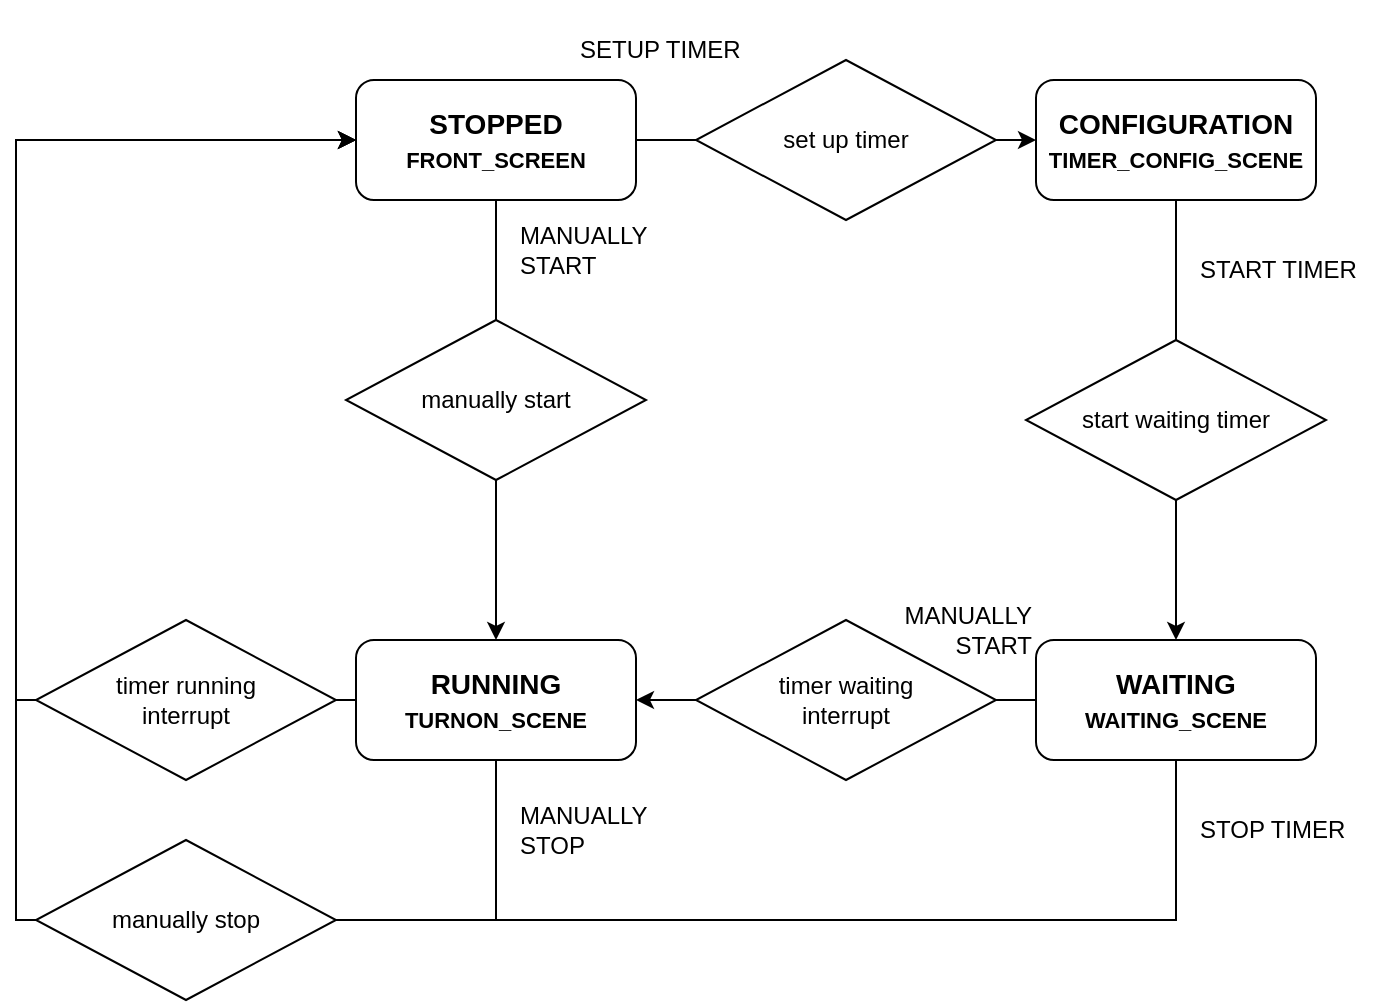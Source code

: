 <mxfile version="24.4.4" type="device">
  <diagram name="Page-1" id="fZQQdVqstnFXQa2sazni">
    <mxGraphModel dx="1426" dy="785" grid="1" gridSize="10" guides="1" tooltips="1" connect="1" arrows="1" fold="1" page="1" pageScale="1" pageWidth="850" pageHeight="1100" math="0" shadow="0">
      <root>
        <mxCell id="0" />
        <mxCell id="1" parent="0" />
        <mxCell id="JPCS9GuVshd0Gr2abagE-15" style="edgeStyle=orthogonalEdgeStyle;rounded=0;orthogonalLoop=1;jettySize=auto;html=1;entryX=0;entryY=0.5;entryDx=0;entryDy=0;fontStyle=1;fontSize=14;" parent="1" source="JPCS9GuVshd0Gr2abagE-1" target="JPCS9GuVshd0Gr2abagE-6" edge="1">
          <mxGeometry relative="1" as="geometry">
            <Array as="points">
              <mxPoint x="120" y="360" />
              <mxPoint x="120" y="80" />
            </Array>
          </mxGeometry>
        </mxCell>
        <mxCell id="JPCS9GuVshd0Gr2abagE-27" style="edgeStyle=orthogonalEdgeStyle;rounded=0;orthogonalLoop=1;jettySize=auto;html=1;entryX=0;entryY=0.5;entryDx=0;entryDy=0;" parent="1" source="JPCS9GuVshd0Gr2abagE-1" target="JPCS9GuVshd0Gr2abagE-6" edge="1">
          <mxGeometry relative="1" as="geometry">
            <Array as="points">
              <mxPoint x="360" y="470" />
              <mxPoint x="120" y="470" />
              <mxPoint x="120" y="80" />
            </Array>
          </mxGeometry>
        </mxCell>
        <mxCell id="JPCS9GuVshd0Gr2abagE-1" value="RUNNING&lt;div&gt;&lt;font style=&quot;font-size: 11px;&quot;&gt;TURNON_SCENE&lt;/font&gt;&lt;br&gt;&lt;/div&gt;" style="rounded=1;whiteSpace=wrap;html=1;glass=0;fontStyle=1;fontSize=14;" parent="1" vertex="1">
          <mxGeometry x="290" y="330" width="140" height="60" as="geometry" />
        </mxCell>
        <mxCell id="JPCS9GuVshd0Gr2abagE-10" style="edgeStyle=orthogonalEdgeStyle;rounded=0;orthogonalLoop=1;jettySize=auto;html=1;exitX=0.5;exitY=1;exitDx=0;exitDy=0;entryX=0.5;entryY=0;entryDx=0;entryDy=0;fontStyle=1;fontSize=14;" parent="1" source="JPCS9GuVshd0Gr2abagE-6" target="JPCS9GuVshd0Gr2abagE-1" edge="1">
          <mxGeometry relative="1" as="geometry" />
        </mxCell>
        <mxCell id="JPCS9GuVshd0Gr2abagE-12" style="edgeStyle=orthogonalEdgeStyle;rounded=0;orthogonalLoop=1;jettySize=auto;html=1;entryX=0;entryY=0.5;entryDx=0;entryDy=0;fontStyle=1;fontSize=14;" parent="1" source="JPCS9GuVshd0Gr2abagE-6" target="JPCS9GuVshd0Gr2abagE-9" edge="1">
          <mxGeometry relative="1" as="geometry" />
        </mxCell>
        <mxCell id="JPCS9GuVshd0Gr2abagE-6" value="STOPPED&lt;div&gt;&lt;font style=&quot;font-size: 11px;&quot;&gt;FRONT_SCREEN&lt;/font&gt;&lt;br&gt;&lt;/div&gt;" style="rounded=1;whiteSpace=wrap;html=1;fontStyle=1;fontSize=14;" parent="1" vertex="1">
          <mxGeometry x="290" y="50" width="140" height="60" as="geometry" />
        </mxCell>
        <mxCell id="JPCS9GuVshd0Gr2abagE-14" style="edgeStyle=orthogonalEdgeStyle;rounded=0;orthogonalLoop=1;jettySize=auto;html=1;entryX=1;entryY=0.5;entryDx=0;entryDy=0;fontStyle=1;fontSize=14;" parent="1" source="JPCS9GuVshd0Gr2abagE-8" target="JPCS9GuVshd0Gr2abagE-1" edge="1">
          <mxGeometry relative="1" as="geometry" />
        </mxCell>
        <mxCell id="JPCS9GuVshd0Gr2abagE-17" style="edgeStyle=orthogonalEdgeStyle;rounded=0;orthogonalLoop=1;jettySize=auto;html=1;entryX=0;entryY=0.5;entryDx=0;entryDy=0;fontStyle=1;fontSize=14;" parent="1" source="JPCS9GuVshd0Gr2abagE-8" target="JPCS9GuVshd0Gr2abagE-6" edge="1">
          <mxGeometry relative="1" as="geometry">
            <Array as="points">
              <mxPoint x="700" y="470" />
              <mxPoint x="120" y="470" />
              <mxPoint x="120" y="80" />
            </Array>
          </mxGeometry>
        </mxCell>
        <mxCell id="JPCS9GuVshd0Gr2abagE-8" value="WAITING&lt;div&gt;&lt;font style=&quot;font-size: 11px;&quot;&gt;WAITING_SCENE&lt;/font&gt;&lt;br&gt;&lt;/div&gt;" style="rounded=1;whiteSpace=wrap;html=1;glass=0;fontStyle=1;fontSize=14;" parent="1" vertex="1">
          <mxGeometry x="630" y="330" width="140" height="60" as="geometry" />
        </mxCell>
        <mxCell id="JPCS9GuVshd0Gr2abagE-13" style="edgeStyle=orthogonalEdgeStyle;rounded=0;orthogonalLoop=1;jettySize=auto;html=1;entryX=0.5;entryY=0;entryDx=0;entryDy=0;fontStyle=1;fontSize=14;" parent="1" source="JPCS9GuVshd0Gr2abagE-9" target="JPCS9GuVshd0Gr2abagE-8" edge="1">
          <mxGeometry relative="1" as="geometry" />
        </mxCell>
        <mxCell id="JPCS9GuVshd0Gr2abagE-9" value="CONFIGURATION&lt;div&gt;&lt;font style=&quot;font-size: 11px;&quot;&gt;TIMER_CONFIG_SCENE&lt;/font&gt;&lt;br&gt;&lt;/div&gt;" style="rounded=1;whiteSpace=wrap;html=1;glass=0;fontStyle=1;fontSize=14;" parent="1" vertex="1">
          <mxGeometry x="630" y="50" width="140" height="60" as="geometry" />
        </mxCell>
        <mxCell id="JPCS9GuVshd0Gr2abagE-19" value="set up timer" style="rhombus;whiteSpace=wrap;html=1;" parent="1" vertex="1">
          <mxGeometry x="460" y="40" width="150" height="80" as="geometry" />
        </mxCell>
        <mxCell id="JPCS9GuVshd0Gr2abagE-21" value="start waiting timer" style="rhombus;whiteSpace=wrap;html=1;" parent="1" vertex="1">
          <mxGeometry x="625" y="180" width="150" height="80" as="geometry" />
        </mxCell>
        <mxCell id="JPCS9GuVshd0Gr2abagE-22" value="timer waiting&lt;div&gt;interrupt&lt;/div&gt;" style="rhombus;whiteSpace=wrap;html=1;" parent="1" vertex="1">
          <mxGeometry x="460" y="320" width="150" height="80" as="geometry" />
        </mxCell>
        <mxCell id="JPCS9GuVshd0Gr2abagE-23" value="manually start" style="rhombus;whiteSpace=wrap;html=1;" parent="1" vertex="1">
          <mxGeometry x="285" y="170" width="150" height="80" as="geometry" />
        </mxCell>
        <mxCell id="JPCS9GuVshd0Gr2abagE-25" value="timer running&lt;div&gt;interrupt&lt;/div&gt;" style="rhombus;whiteSpace=wrap;html=1;" parent="1" vertex="1">
          <mxGeometry x="130" y="320" width="150" height="80" as="geometry" />
        </mxCell>
        <mxCell id="JPCS9GuVshd0Gr2abagE-26" value="manually stop" style="rhombus;whiteSpace=wrap;html=1;" parent="1" vertex="1">
          <mxGeometry x="130" y="430" width="150" height="80" as="geometry" />
        </mxCell>
        <mxCell id="LfenQmNB5u1Wb_rZF03j-1" value="MANUALLY START" style="text;html=1;align=left;verticalAlign=middle;whiteSpace=wrap;rounded=0;" vertex="1" parent="1">
          <mxGeometry x="370" y="110" width="90" height="50" as="geometry" />
        </mxCell>
        <mxCell id="LfenQmNB5u1Wb_rZF03j-2" value="SETUP TIMER" style="text;html=1;align=left;verticalAlign=middle;whiteSpace=wrap;rounded=0;" vertex="1" parent="1">
          <mxGeometry x="400" y="10" width="90" height="50" as="geometry" />
        </mxCell>
        <mxCell id="LfenQmNB5u1Wb_rZF03j-3" value="MANUALLY STOP" style="text;html=1;align=left;verticalAlign=middle;whiteSpace=wrap;rounded=0;" vertex="1" parent="1">
          <mxGeometry x="370" y="400" width="90" height="50" as="geometry" />
        </mxCell>
        <mxCell id="LfenQmNB5u1Wb_rZF03j-4" value="START TIMER" style="text;html=1;align=left;verticalAlign=middle;whiteSpace=wrap;rounded=0;" vertex="1" parent="1">
          <mxGeometry x="710" y="120" width="90" height="50" as="geometry" />
        </mxCell>
        <mxCell id="LfenQmNB5u1Wb_rZF03j-5" value="STOP TIMER" style="text;html=1;align=left;verticalAlign=middle;whiteSpace=wrap;rounded=0;" vertex="1" parent="1">
          <mxGeometry x="710" y="400" width="90" height="50" as="geometry" />
        </mxCell>
        <mxCell id="LfenQmNB5u1Wb_rZF03j-6" value="MANUALLY START" style="text;html=1;align=right;verticalAlign=middle;whiteSpace=wrap;rounded=0;" vertex="1" parent="1">
          <mxGeometry x="540" y="300" width="90" height="50" as="geometry" />
        </mxCell>
      </root>
    </mxGraphModel>
  </diagram>
</mxfile>

